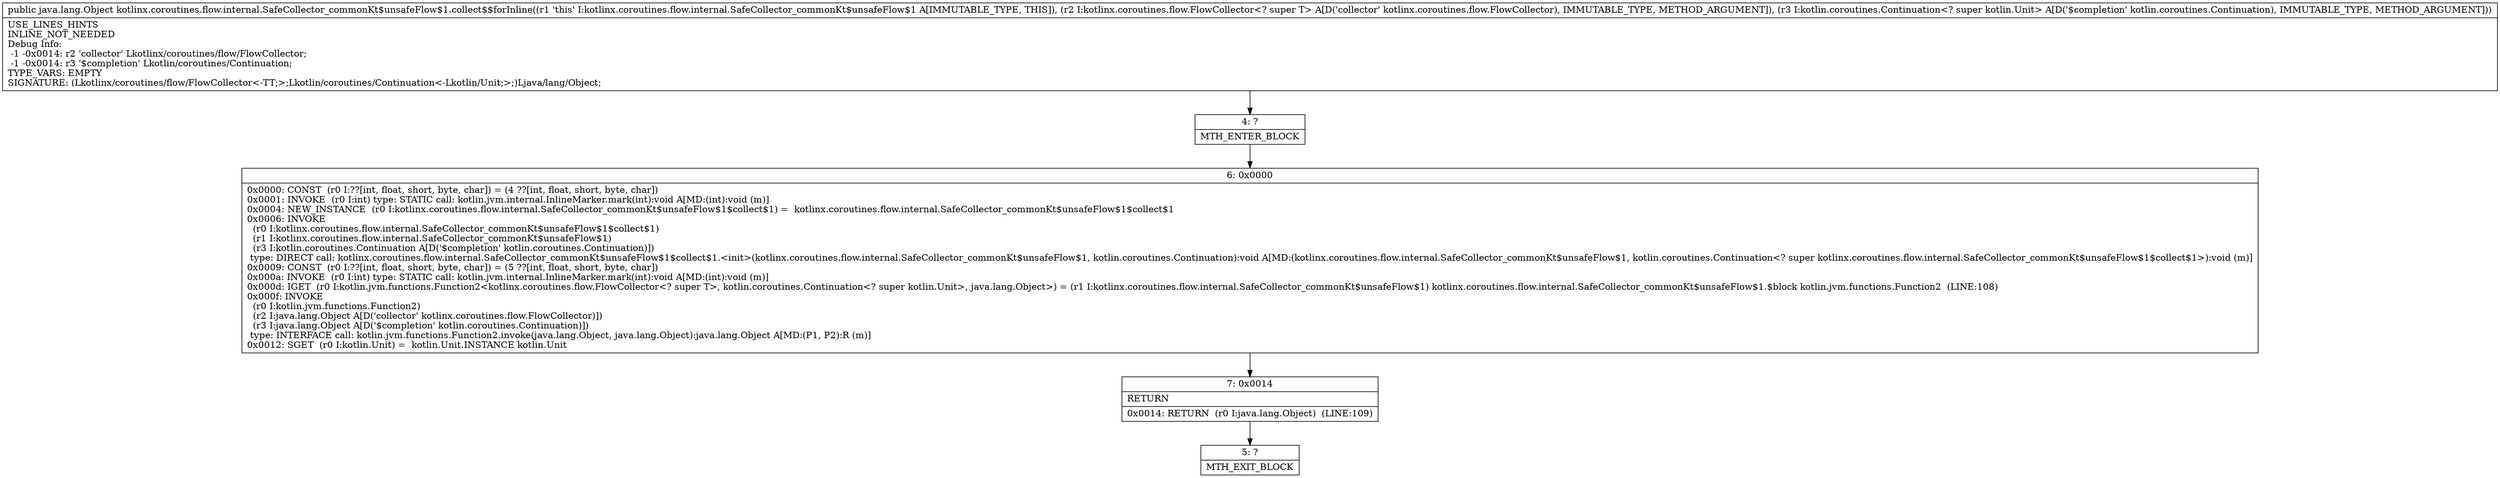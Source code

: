 digraph "CFG forkotlinx.coroutines.flow.internal.SafeCollector_commonKt$unsafeFlow$1.collect$$forInline(Lkotlinx\/coroutines\/flow\/FlowCollector;Lkotlin\/coroutines\/Continuation;)Ljava\/lang\/Object;" {
Node_4 [shape=record,label="{4\:\ ?|MTH_ENTER_BLOCK\l}"];
Node_6 [shape=record,label="{6\:\ 0x0000|0x0000: CONST  (r0 I:??[int, float, short, byte, char]) = (4 ??[int, float, short, byte, char]) \l0x0001: INVOKE  (r0 I:int) type: STATIC call: kotlin.jvm.internal.InlineMarker.mark(int):void A[MD:(int):void (m)]\l0x0004: NEW_INSTANCE  (r0 I:kotlinx.coroutines.flow.internal.SafeCollector_commonKt$unsafeFlow$1$collect$1) =  kotlinx.coroutines.flow.internal.SafeCollector_commonKt$unsafeFlow$1$collect$1 \l0x0006: INVOKE  \l  (r0 I:kotlinx.coroutines.flow.internal.SafeCollector_commonKt$unsafeFlow$1$collect$1)\l  (r1 I:kotlinx.coroutines.flow.internal.SafeCollector_commonKt$unsafeFlow$1)\l  (r3 I:kotlin.coroutines.Continuation A[D('$completion' kotlin.coroutines.Continuation)])\l type: DIRECT call: kotlinx.coroutines.flow.internal.SafeCollector_commonKt$unsafeFlow$1$collect$1.\<init\>(kotlinx.coroutines.flow.internal.SafeCollector_commonKt$unsafeFlow$1, kotlin.coroutines.Continuation):void A[MD:(kotlinx.coroutines.flow.internal.SafeCollector_commonKt$unsafeFlow$1, kotlin.coroutines.Continuation\<? super kotlinx.coroutines.flow.internal.SafeCollector_commonKt$unsafeFlow$1$collect$1\>):void (m)]\l0x0009: CONST  (r0 I:??[int, float, short, byte, char]) = (5 ??[int, float, short, byte, char]) \l0x000a: INVOKE  (r0 I:int) type: STATIC call: kotlin.jvm.internal.InlineMarker.mark(int):void A[MD:(int):void (m)]\l0x000d: IGET  (r0 I:kotlin.jvm.functions.Function2\<kotlinx.coroutines.flow.FlowCollector\<? super T\>, kotlin.coroutines.Continuation\<? super kotlin.Unit\>, java.lang.Object\>) = (r1 I:kotlinx.coroutines.flow.internal.SafeCollector_commonKt$unsafeFlow$1) kotlinx.coroutines.flow.internal.SafeCollector_commonKt$unsafeFlow$1.$block kotlin.jvm.functions.Function2  (LINE:108)\l0x000f: INVOKE  \l  (r0 I:kotlin.jvm.functions.Function2)\l  (r2 I:java.lang.Object A[D('collector' kotlinx.coroutines.flow.FlowCollector)])\l  (r3 I:java.lang.Object A[D('$completion' kotlin.coroutines.Continuation)])\l type: INTERFACE call: kotlin.jvm.functions.Function2.invoke(java.lang.Object, java.lang.Object):java.lang.Object A[MD:(P1, P2):R (m)]\l0x0012: SGET  (r0 I:kotlin.Unit) =  kotlin.Unit.INSTANCE kotlin.Unit \l}"];
Node_7 [shape=record,label="{7\:\ 0x0014|RETURN\l|0x0014: RETURN  (r0 I:java.lang.Object)  (LINE:109)\l}"];
Node_5 [shape=record,label="{5\:\ ?|MTH_EXIT_BLOCK\l}"];
MethodNode[shape=record,label="{public java.lang.Object kotlinx.coroutines.flow.internal.SafeCollector_commonKt$unsafeFlow$1.collect$$forInline((r1 'this' I:kotlinx.coroutines.flow.internal.SafeCollector_commonKt$unsafeFlow$1 A[IMMUTABLE_TYPE, THIS]), (r2 I:kotlinx.coroutines.flow.FlowCollector\<? super T\> A[D('collector' kotlinx.coroutines.flow.FlowCollector), IMMUTABLE_TYPE, METHOD_ARGUMENT]), (r3 I:kotlin.coroutines.Continuation\<? super kotlin.Unit\> A[D('$completion' kotlin.coroutines.Continuation), IMMUTABLE_TYPE, METHOD_ARGUMENT]))  | USE_LINES_HINTS\lINLINE_NOT_NEEDED\lDebug Info:\l  \-1 \-0x0014: r2 'collector' Lkotlinx\/coroutines\/flow\/FlowCollector;\l  \-1 \-0x0014: r3 '$completion' Lkotlin\/coroutines\/Continuation;\lTYPE_VARS: EMPTY\lSIGNATURE: (Lkotlinx\/coroutines\/flow\/FlowCollector\<\-TT;\>;Lkotlin\/coroutines\/Continuation\<\-Lkotlin\/Unit;\>;)Ljava\/lang\/Object;\l}"];
MethodNode -> Node_4;Node_4 -> Node_6;
Node_6 -> Node_7;
Node_7 -> Node_5;
}

